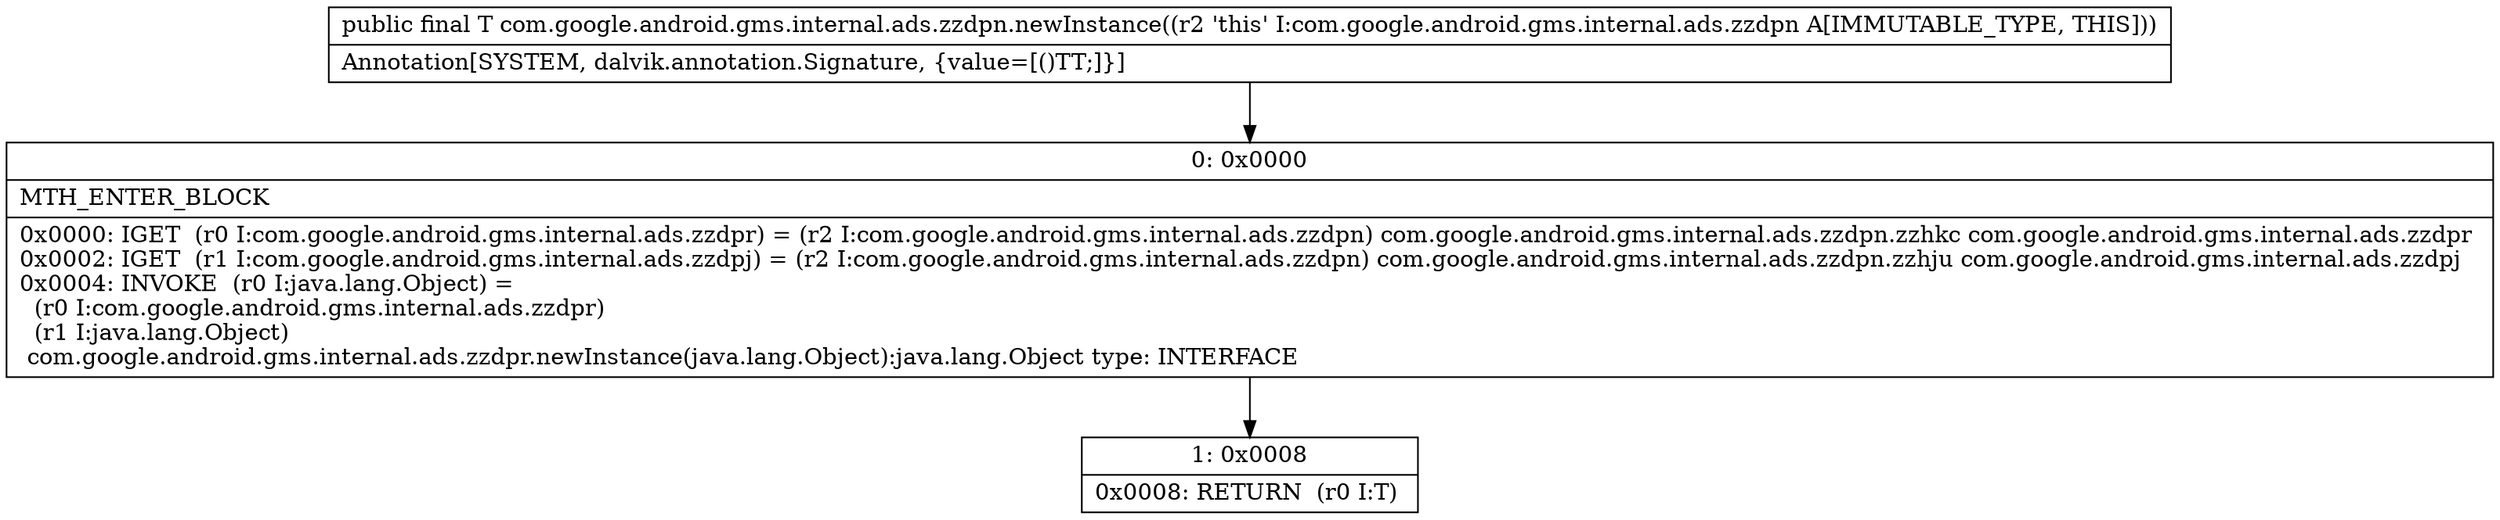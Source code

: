 digraph "CFG forcom.google.android.gms.internal.ads.zzdpn.newInstance()Ljava\/lang\/Object;" {
Node_0 [shape=record,label="{0\:\ 0x0000|MTH_ENTER_BLOCK\l|0x0000: IGET  (r0 I:com.google.android.gms.internal.ads.zzdpr) = (r2 I:com.google.android.gms.internal.ads.zzdpn) com.google.android.gms.internal.ads.zzdpn.zzhkc com.google.android.gms.internal.ads.zzdpr \l0x0002: IGET  (r1 I:com.google.android.gms.internal.ads.zzdpj) = (r2 I:com.google.android.gms.internal.ads.zzdpn) com.google.android.gms.internal.ads.zzdpn.zzhju com.google.android.gms.internal.ads.zzdpj \l0x0004: INVOKE  (r0 I:java.lang.Object) = \l  (r0 I:com.google.android.gms.internal.ads.zzdpr)\l  (r1 I:java.lang.Object)\l com.google.android.gms.internal.ads.zzdpr.newInstance(java.lang.Object):java.lang.Object type: INTERFACE \l}"];
Node_1 [shape=record,label="{1\:\ 0x0008|0x0008: RETURN  (r0 I:T) \l}"];
MethodNode[shape=record,label="{public final T com.google.android.gms.internal.ads.zzdpn.newInstance((r2 'this' I:com.google.android.gms.internal.ads.zzdpn A[IMMUTABLE_TYPE, THIS]))  | Annotation[SYSTEM, dalvik.annotation.Signature, \{value=[()TT;]\}]\l}"];
MethodNode -> Node_0;
Node_0 -> Node_1;
}

